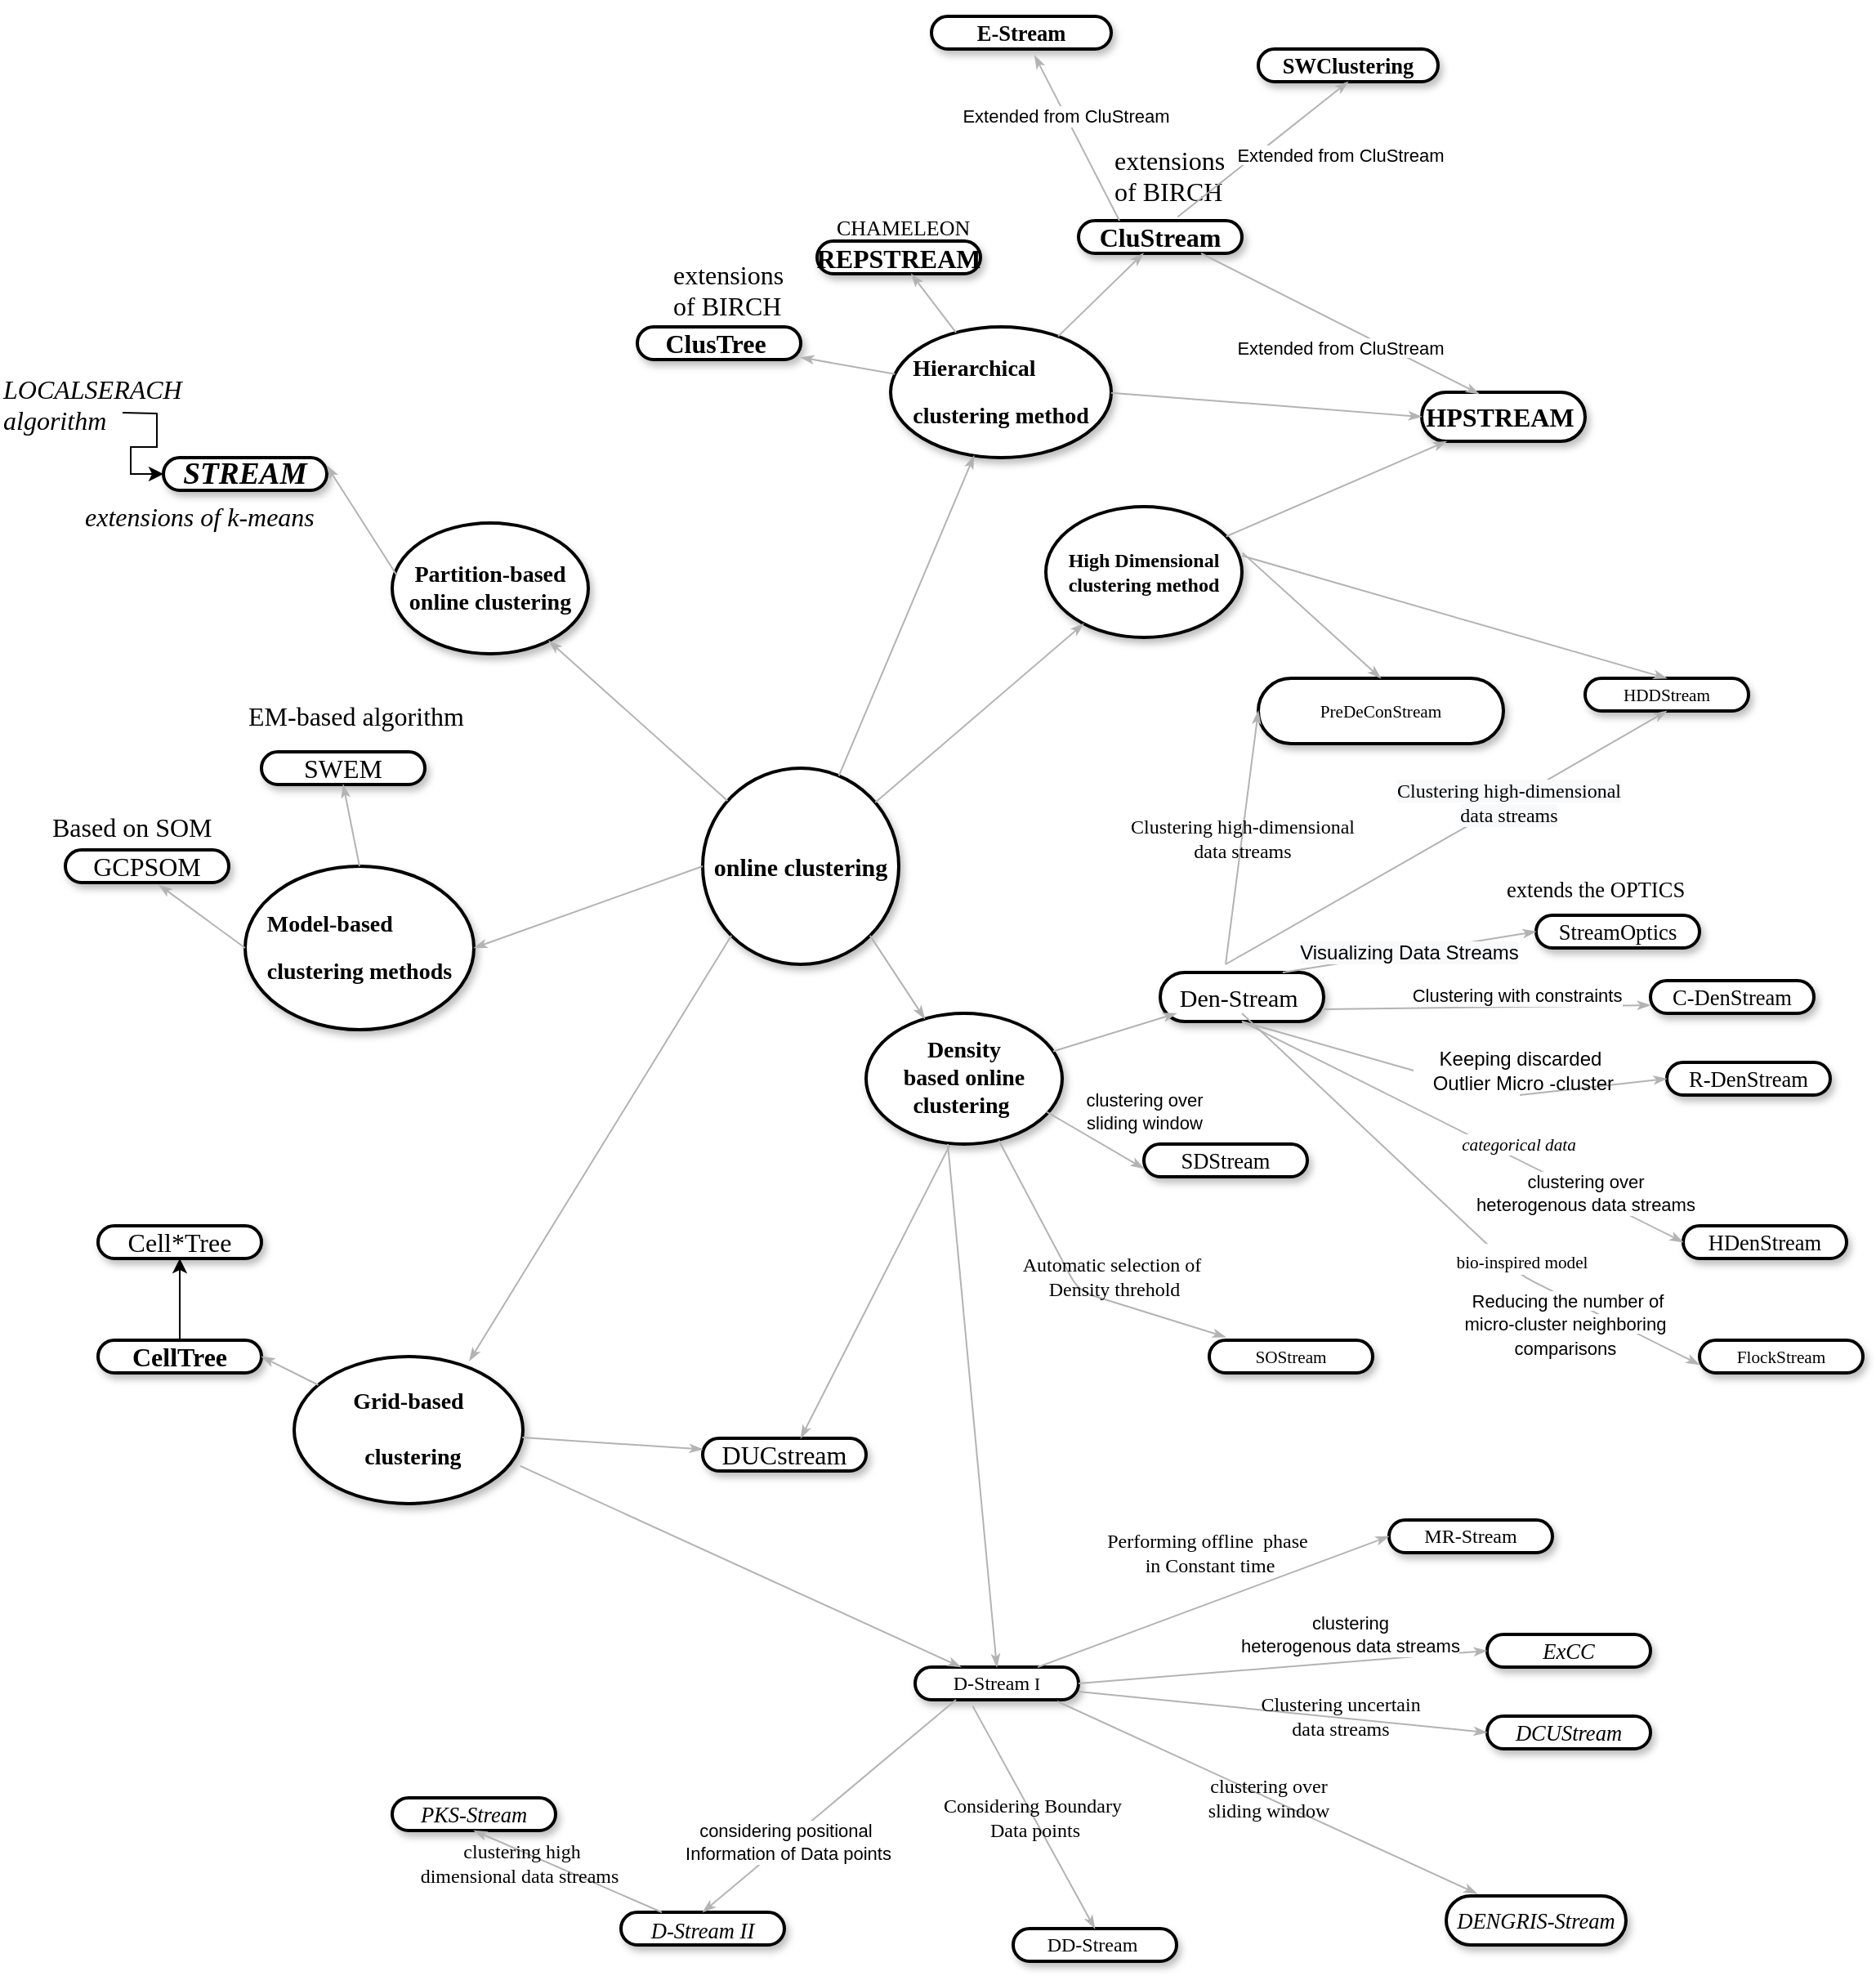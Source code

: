 <mxfile version="14.6.13" type="github">
  <diagram name="Page-1" id="ad52d381-51e7-2e0d-a935-2d0ddd2fd229">
    <mxGraphModel dx="1483" dy="1553" grid="1" gridSize="10" guides="1" tooltips="1" connect="1" arrows="1" fold="1" page="1" pageScale="1" pageWidth="1100" pageHeight="850" background="#ffffff" math="0" shadow="0">
      <root>
        <mxCell id="0" />
        <mxCell id="1" parent="0" />
        <mxCell id="2c924340bb9dbf6c-2" value="&lt;p class=&quot;MsoNormal&quot;&gt;&lt;b&gt;&lt;span&gt;&lt;font face=&quot;Calibri&quot; style=&quot;font-size: 14px&quot;&gt;Partition-based online clustering&lt;/font&gt;&lt;/span&gt;&lt;/b&gt;&lt;/p&gt;" style="ellipse;whiteSpace=wrap;html=1;rounded=1;shadow=1;comic=0;labelBackgroundColor=none;strokeWidth=2;fontFamily=Verdana;fontSize=12;align=center;" parent="1" vertex="1">
          <mxGeometry x="260" y="-490" width="120" height="80" as="geometry" />
        </mxCell>
        <mxCell id="2c924340bb9dbf6c-3" value="&lt;p class=&quot;MsoNormal&quot; align=&quot;justify&quot; style=&quot;text-align: justify&quot;&gt;&lt;b&gt;&lt;font face=&quot;Calibri&quot; style=&quot;font-size: 14px&quot;&gt;Hierarchical&amp;nbsp;&lt;/font&gt;&lt;/b&gt;&lt;/p&gt;&lt;p class=&quot;MsoNormal&quot; align=&quot;justify&quot; style=&quot;text-align: justify&quot;&gt;&lt;b&gt;&lt;font face=&quot;Calibri&quot; style=&quot;font-size: 14px&quot;&gt;clustering method&lt;/font&gt;&lt;/b&gt;&lt;/p&gt;" style="ellipse;whiteSpace=wrap;html=1;rounded=1;shadow=1;comic=0;labelBackgroundColor=none;strokeWidth=2;fontFamily=Verdana;fontSize=12;align=center;" parent="1" vertex="1">
          <mxGeometry x="565" y="-610" width="135" height="80" as="geometry" />
        </mxCell>
        <mxCell id="2c924340bb9dbf6c-4" value="&lt;b&gt;&lt;font style=&quot;font-size: 15px&quot;&gt;online clustering&lt;/font&gt;&lt;/b&gt;" style="ellipse;whiteSpace=wrap;html=1;rounded=1;shadow=1;comic=0;labelBackgroundColor=none;strokeWidth=2;fontFamily=Verdana;fontSize=12;align=center;" parent="1" vertex="1">
          <mxGeometry x="450" y="-340" width="120" height="120" as="geometry" />
        </mxCell>
        <mxCell id="2c924340bb9dbf6c-5" value="&lt;span&gt;&lt;b&gt;&lt;font style=&quot;font-size: 12px&quot;&gt;High Dimensional clustering method&lt;/font&gt;&lt;/b&gt;&lt;/span&gt;" style="ellipse;whiteSpace=wrap;html=1;rounded=1;shadow=1;comic=0;labelBackgroundColor=none;strokeWidth=2;fontFamily=Verdana;fontSize=12;align=center;" parent="1" vertex="1">
          <mxGeometry x="660" y="-500" width="120" height="80" as="geometry" />
        </mxCell>
        <mxCell id="2c924340bb9dbf6c-7" value="&lt;div style=&quot;font-size: 14px&quot;&gt;&lt;span style=&quot;font-family: &amp;#34;calibri&amp;#34;&quot;&gt;&lt;font style=&quot;font-size: 14px&quot;&gt;&lt;b&gt;Density&lt;/b&gt;&lt;/font&gt;&lt;/span&gt;&lt;/div&gt;&lt;div style=&quot;font-size: 14px&quot;&gt;&lt;span style=&quot;font-family: &amp;#34;calibri&amp;#34;&quot;&gt;&lt;font style=&quot;font-size: 14px&quot;&gt;&lt;b&gt;based online clustering&amp;nbsp;&lt;/b&gt;&lt;/font&gt;&lt;/span&gt;&lt;/div&gt;" style="ellipse;whiteSpace=wrap;html=1;rounded=1;shadow=1;comic=0;labelBackgroundColor=none;strokeWidth=2;fontFamily=Verdana;fontSize=12;align=center;" parent="1" vertex="1">
          <mxGeometry x="550" y="-190" width="120" height="80" as="geometry" />
        </mxCell>
        <mxCell id="2c924340bb9dbf6c-10" value="&lt;p class=&quot;MsoNormal&quot;&gt;&lt;b&gt;&lt;i&gt;&lt;span style=&quot;font-size: 14pt&quot;&gt;&lt;font face=&quot;Calibri&quot;&gt;STREAM&lt;/font&gt;&lt;/span&gt;&lt;/i&gt;&lt;/b&gt;&lt;/p&gt;" style="whiteSpace=wrap;html=1;rounded=1;shadow=1;comic=0;labelBackgroundColor=none;strokeWidth=2;fontFamily=Verdana;fontSize=12;align=center;arcSize=50;" parent="1" vertex="1">
          <mxGeometry x="120" y="-530" width="100" height="20" as="geometry" />
        </mxCell>
        <mxCell id="2c924340bb9dbf6c-11" value="&lt;p class=&quot;MsoNormal&quot;&gt;&lt;span style=&quot;font-size: 12.0pt&quot;&gt;&lt;font face=&quot;Calibri&quot;&gt;&lt;b&gt;CluStream&lt;/b&gt;&lt;/font&gt;&lt;/span&gt;&lt;/p&gt;" style="whiteSpace=wrap;html=1;rounded=1;shadow=1;comic=0;labelBackgroundColor=none;strokeWidth=2;fontFamily=Verdana;fontSize=12;align=center;arcSize=50;" parent="1" vertex="1">
          <mxGeometry x="680" y="-675" width="100" height="20" as="geometry" />
        </mxCell>
        <mxCell id="2c924340bb9dbf6c-14" value="&lt;p class=&quot;MsoNormal&quot;&gt;&lt;span style=&quot;font-family: &amp;#34;calibri&amp;#34; ; font-size: 12.0pt&quot;&gt;&lt;b&gt;REPSTREAM&lt;/b&gt;&lt;/span&gt;&lt;/p&gt;" style="whiteSpace=wrap;html=1;rounded=1;shadow=1;comic=0;labelBackgroundColor=none;strokeWidth=2;fontFamily=Verdana;fontSize=12;align=center;arcSize=50;" parent="1" vertex="1">
          <mxGeometry x="520" y="-662.5" width="100" height="20" as="geometry" />
        </mxCell>
        <mxCell id="2c924340bb9dbf6c-15" value="&lt;p class=&quot;MsoNormal&quot;&gt;&lt;b&gt;&lt;span style=&quot;font-family: &amp;#34;calibri&amp;#34; ; font-size: 12.0pt&quot;&gt;ClusTree&lt;/span&gt;&lt;span style=&quot;font-size: 12.0pt&quot;&gt;&amp;nbsp;&lt;/span&gt;&lt;/b&gt;&lt;/p&gt;" style="whiteSpace=wrap;html=1;rounded=1;shadow=1;comic=0;labelBackgroundColor=none;strokeWidth=2;fontFamily=Verdana;fontSize=12;align=center;arcSize=50;" parent="1" vertex="1">
          <mxGeometry x="410" y="-610" width="100" height="20" as="geometry" />
        </mxCell>
        <mxCell id="2c924340bb9dbf6c-31" value="" style="edgeStyle=none;rounded=1;html=1;labelBackgroundColor=none;startArrow=none;startFill=0;startSize=5;endArrow=classicThin;endFill=1;endSize=5;jettySize=auto;orthogonalLoop=1;strokeColor=#B3B3B3;strokeWidth=1;fontFamily=Verdana;fontSize=12" parent="1" source="2c924340bb9dbf6c-4" target="2c924340bb9dbf6c-2" edge="1">
          <mxGeometry relative="1" as="geometry" />
        </mxCell>
        <mxCell id="2c924340bb9dbf6c-32" value="" style="edgeStyle=none;rounded=1;html=1;labelBackgroundColor=none;startArrow=none;startFill=0;startSize=5;endArrow=classicThin;endFill=1;endSize=5;jettySize=auto;orthogonalLoop=1;strokeColor=#B3B3B3;strokeWidth=1;fontFamily=Verdana;fontSize=12" parent="1" source="2c924340bb9dbf6c-4" target="2c924340bb9dbf6c-3" edge="1">
          <mxGeometry relative="1" as="geometry">
            <Array as="points" />
          </mxGeometry>
        </mxCell>
        <mxCell id="2c924340bb9dbf6c-33" value="" style="edgeStyle=none;rounded=1;html=1;labelBackgroundColor=none;startArrow=none;startFill=0;startSize=5;endArrow=classicThin;endFill=1;endSize=5;jettySize=auto;orthogonalLoop=1;strokeColor=#B3B3B3;strokeWidth=1;fontFamily=Verdana;fontSize=12" parent="1" source="2c924340bb9dbf6c-4" target="2c924340bb9dbf6c-5" edge="1">
          <mxGeometry relative="1" as="geometry" />
        </mxCell>
        <mxCell id="2c924340bb9dbf6c-35" value="" style="edgeStyle=none;rounded=1;html=1;labelBackgroundColor=none;startArrow=none;startFill=0;startSize=5;endArrow=classicThin;endFill=1;endSize=5;jettySize=auto;orthogonalLoop=1;strokeColor=#B3B3B3;strokeWidth=1;fontFamily=Verdana;fontSize=12;exitX=1;exitY=1;exitDx=0;exitDy=0;" parent="1" source="2c924340bb9dbf6c-4" target="2c924340bb9dbf6c-7" edge="1">
          <mxGeometry x="-0.102" y="-13" relative="1" as="geometry">
            <mxPoint as="offset" />
          </mxGeometry>
        </mxCell>
        <mxCell id="2c924340bb9dbf6c-44" value="" style="edgeStyle=none;rounded=1;html=1;labelBackgroundColor=none;startArrow=none;startFill=0;startSize=5;endArrow=classicThin;endFill=1;endSize=5;jettySize=auto;orthogonalLoop=1;strokeColor=#B3B3B3;strokeWidth=1;fontFamily=Verdana;fontSize=12" parent="1" source="2c924340bb9dbf6c-3" target="2c924340bb9dbf6c-15" edge="1">
          <mxGeometry relative="1" as="geometry" />
        </mxCell>
        <mxCell id="2c924340bb9dbf6c-45" value="" style="edgeStyle=none;rounded=1;html=1;labelBackgroundColor=none;startArrow=none;startFill=0;startSize=5;endArrow=classicThin;endFill=1;endSize=5;jettySize=auto;orthogonalLoop=1;strokeColor=#B3B3B3;strokeWidth=1;fontFamily=Verdana;fontSize=12" parent="1" source="2c924340bb9dbf6c-3" target="2c924340bb9dbf6c-14" edge="1">
          <mxGeometry relative="1" as="geometry" />
        </mxCell>
        <mxCell id="2c924340bb9dbf6c-46" value="" style="edgeStyle=none;rounded=1;html=1;labelBackgroundColor=none;startArrow=none;startFill=0;startSize=5;endArrow=classicThin;endFill=1;endSize=5;jettySize=auto;orthogonalLoop=1;strokeColor=#B3B3B3;strokeWidth=1;fontFamily=Verdana;fontSize=12" parent="1" source="2c924340bb9dbf6c-3" target="2c924340bb9dbf6c-11" edge="1">
          <mxGeometry relative="1" as="geometry" />
        </mxCell>
        <mxCell id="2c924340bb9dbf6c-58" value="&lt;p class=&quot;MsoNormal&quot;&gt;&lt;span style=&quot;font-family: &amp;#34;calibri&amp;#34; ; font-size: 12.0pt&quot;&gt;&lt;b&gt;HPSTREAM&amp;nbsp;&lt;/b&gt;&lt;/span&gt;&lt;/p&gt;" style="whiteSpace=wrap;html=1;rounded=1;shadow=1;comic=0;labelBackgroundColor=none;strokeWidth=2;fontFamily=Verdana;fontSize=12;align=center;arcSize=50;" parent="1" vertex="1">
          <mxGeometry x="890" y="-570" width="100" height="30" as="geometry" />
        </mxCell>
        <mxCell id="2c924340bb9dbf6c-59" value="&lt;div&gt;&lt;span style=&quot;font-family: &amp;#34;calibri&amp;#34;&quot;&gt;&lt;font style=&quot;font-size: 15px&quot;&gt;Den-Stream&amp;nbsp;&lt;/font&gt;&lt;/span&gt;&lt;/div&gt;" style="whiteSpace=wrap;html=1;rounded=1;shadow=1;comic=0;labelBackgroundColor=none;strokeWidth=2;fontFamily=Verdana;fontSize=12;align=center;arcSize=50;" parent="1" vertex="1">
          <mxGeometry x="730" y="-215" width="100" height="30" as="geometry" />
        </mxCell>
        <mxCell id="2c924340bb9dbf6c-67" value="&lt;p class=&quot;MsoNormal&quot; align=&quot;justify&quot; style=&quot;text-align: justify&quot;&gt;&lt;b&gt;&lt;span style=&quot;font-family: &amp;#34;calibri&amp;#34; ; font-weight: bold&quot;&gt;&lt;font style=&quot;font-size: 14px&quot;&gt;Grid-based&lt;/font&gt;&lt;/span&gt;&lt;/b&gt;&lt;/p&gt;&lt;p class=&quot;MsoNormal&quot; align=&quot;justify&quot; style=&quot;text-align: justify&quot;&gt;&lt;b&gt;&lt;span style=&quot;font-family: &amp;#34;calibri&amp;#34; ; font-weight: bold&quot;&gt;&lt;font style=&quot;font-size: 14px&quot;&gt;&amp;nbsp; clustering&lt;/font&gt;&lt;/span&gt;&lt;/b&gt;&lt;b&gt;&lt;span style=&quot;font-family: &amp;#34;calibri&amp;#34; ; font-weight: bold ; font-size: 14.0pt&quot;&gt;&lt;/span&gt;&lt;/b&gt;&lt;/p&gt;" style="ellipse;whiteSpace=wrap;html=1;rounded=1;shadow=1;comic=0;labelBackgroundColor=none;strokeWidth=2;fontFamily=Verdana;fontSize=12;align=center;" parent="1" vertex="1">
          <mxGeometry x="200" y="20" width="140" height="90" as="geometry" />
        </mxCell>
        <mxCell id="2c924340bb9dbf6c-68" value="&lt;span&gt;MR-Stream&lt;/span&gt;" style="whiteSpace=wrap;html=1;rounded=1;shadow=1;comic=0;labelBackgroundColor=none;strokeWidth=2;fontFamily=Verdana;fontSize=12;align=center;arcSize=50;" parent="1" vertex="1">
          <mxGeometry x="870" y="120" width="100" height="20" as="geometry" />
        </mxCell>
        <mxCell id="2c924340bb9dbf6c-69" value="&lt;span&gt;D-Stream&amp;nbsp;&lt;/span&gt;&lt;span style=&quot;font-family: &amp;#34;cmr8&amp;#34; ; font-size: 10.627px&quot;&gt;I&lt;/span&gt;" style="whiteSpace=wrap;html=1;rounded=1;shadow=1;comic=0;labelBackgroundColor=none;strokeWidth=2;fontFamily=Verdana;fontSize=12;align=center;arcSize=50;" parent="1" vertex="1">
          <mxGeometry x="580" y="210" width="100" height="20" as="geometry" />
        </mxCell>
        <mxCell id="2c924340bb9dbf6c-70" value="&lt;p class=&quot;MsoNormal&quot;&gt;&lt;span style=&quot;font-size: 12.0pt&quot;&gt;&lt;font face=&quot;Calibri&quot;&gt;DUCstream&lt;/font&gt;&lt;/span&gt;&lt;/p&gt;" style="whiteSpace=wrap;html=1;rounded=1;shadow=1;comic=0;labelBackgroundColor=none;strokeWidth=2;fontFamily=Verdana;fontSize=12;align=center;arcSize=50;" parent="1" vertex="1">
          <mxGeometry x="450" y="70" width="100" height="20" as="geometry" />
        </mxCell>
        <mxCell id="2c924340bb9dbf6c-72" value="" style="edgeStyle=none;rounded=1;html=1;labelBackgroundColor=none;startArrow=none;startFill=0;startSize=5;endArrow=classicThin;endFill=1;endSize=5;jettySize=auto;orthogonalLoop=1;strokeColor=#B3B3B3;strokeWidth=1;fontFamily=Verdana;fontSize=12" parent="1" source="2c924340bb9dbf6c-67" target="2c924340bb9dbf6c-70" edge="1">
          <mxGeometry relative="1" as="geometry" />
        </mxCell>
        <mxCell id="2c924340bb9dbf6c-73" value="" style="edgeStyle=none;rounded=1;html=1;labelBackgroundColor=none;startArrow=none;startFill=0;startSize=5;endArrow=classicThin;endFill=1;endSize=5;jettySize=auto;orthogonalLoop=1;strokeColor=#B3B3B3;strokeWidth=1;fontFamily=Verdana;fontSize=12;exitX=0.988;exitY=0.744;exitDx=0;exitDy=0;exitPerimeter=0;" parent="1" source="2c924340bb9dbf6c-67" target="2c924340bb9dbf6c-69" edge="1">
          <mxGeometry relative="1" as="geometry" />
        </mxCell>
        <mxCell id="2c924340bb9dbf6c-74" value="Performing offline&amp;nbsp; phase&amp;nbsp;&lt;br&gt;in Constant time" style="edgeStyle=none;rounded=1;html=1;labelBackgroundColor=none;startArrow=none;startFill=0;startSize=5;endArrow=classicThin;endFill=1;endSize=5;jettySize=auto;orthogonalLoop=1;strokeColor=#B3B3B3;strokeWidth=1;fontFamily=Verdana;fontSize=12;exitX=0.75;exitY=0;exitDx=0;exitDy=0;" parent="1" source="2c924340bb9dbf6c-69" edge="1">
          <mxGeometry x="0.071" y="29" relative="1" as="geometry">
            <mxPoint x="870" y="130" as="targetPoint" />
            <mxPoint as="offset" />
          </mxGeometry>
        </mxCell>
        <mxCell id="2c924340bb9dbf6c-77" value="" style="edgeStyle=none;rounded=1;html=1;labelBackgroundColor=none;startArrow=none;startFill=0;startSize=5;endArrow=classicThin;endFill=1;endSize=5;jettySize=auto;orthogonalLoop=1;strokeColor=#B3B3B3;strokeWidth=1;fontFamily=Verdana;fontSize=12" parent="1" source="2c924340bb9dbf6c-5" target="2c924340bb9dbf6c-58" edge="1">
          <mxGeometry relative="1" as="geometry" />
        </mxCell>
        <mxCell id="2c924340bb9dbf6c-78" value="" style="edgeStyle=none;rounded=1;html=1;labelBackgroundColor=none;startArrow=none;startFill=0;startSize=5;endArrow=classicThin;endFill=1;endSize=5;jettySize=auto;orthogonalLoop=1;strokeColor=#B3B3B3;strokeWidth=1;fontFamily=Verdana;fontSize=12" parent="1" source="2c924340bb9dbf6c-7" edge="1">
          <mxGeometry x="-0.269" y="15" relative="1" as="geometry">
            <mxPoint x="740" y="-190" as="targetPoint" />
            <mxPoint as="offset" />
          </mxGeometry>
        </mxCell>
        <mxCell id="1oA8xBJ8QGd1Spcs3NDZ-4" style="edgeStyle=orthogonalEdgeStyle;rounded=0;orthogonalLoop=1;jettySize=auto;html=1;entryX=0;entryY=0.5;entryDx=0;entryDy=0;" edge="1" parent="1" target="2c924340bb9dbf6c-10">
          <mxGeometry relative="1" as="geometry">
            <mxPoint x="95" y="-557.5" as="sourcePoint" />
          </mxGeometry>
        </mxCell>
        <mxCell id="1oA8xBJ8QGd1Spcs3NDZ-8" value="&lt;p class=&quot;MsoNormal&quot;&gt;&lt;i&gt;&lt;span style=&quot;font-style: italic ; font-size: 12.0pt&quot;&gt;&lt;font face=&quot;Calibri&quot;&gt;extensions of k-means&lt;/font&gt;&lt;/span&gt;&lt;/i&gt;&lt;/p&gt;" style="text;whiteSpace=wrap;html=1;" vertex="1" parent="1">
          <mxGeometry x="70" y="-522.5" width="170" height="40" as="geometry" />
        </mxCell>
        <mxCell id="1oA8xBJ8QGd1Spcs3NDZ-10" value="&lt;p class=&quot;MsoNormal&quot;&gt;&lt;font face=&quot;Calibri&quot;&gt;&lt;span style=&quot;font-size: 16px&quot;&gt;extensions of BIRCH&lt;/span&gt;&lt;/font&gt;&lt;/p&gt;" style="text;whiteSpace=wrap;html=1;" vertex="1" parent="1">
          <mxGeometry x="700" y="-740" width="70" height="10" as="geometry" />
        </mxCell>
        <mxCell id="1oA8xBJ8QGd1Spcs3NDZ-11" value="&lt;p class=&quot;MsoNormal&quot;&gt;&lt;font face=&quot;Calibri&quot; style=&quot;font-size: 13px&quot;&gt;CHAMELEON&lt;/font&gt;&lt;/p&gt;" style="text;whiteSpace=wrap;html=1;" vertex="1" parent="1">
          <mxGeometry x="530" y="-697.5" width="120" height="35" as="geometry" />
        </mxCell>
        <mxCell id="1oA8xBJ8QGd1Spcs3NDZ-15" value="" style="edgeStyle=none;rounded=1;html=1;labelBackgroundColor=none;startArrow=none;startFill=0;startSize=5;endArrow=classicThin;endFill=1;endSize=5;jettySize=auto;orthogonalLoop=1;strokeColor=#B3B3B3;strokeWidth=1;fontFamily=Verdana;fontSize=12;entryX=0;entryY=0.5;entryDx=0;entryDy=0;" edge="1" parent="1" target="2c924340bb9dbf6c-58">
          <mxGeometry relative="1" as="geometry">
            <mxPoint x="700.005" y="-569.634" as="sourcePoint" />
            <mxPoint x="861.063" y="-630" as="targetPoint" />
          </mxGeometry>
        </mxCell>
        <mxCell id="1oA8xBJ8QGd1Spcs3NDZ-20" value="&lt;p class=&quot;MsoNormal&quot;&gt;&lt;span style=&quot;font-family: &amp;#34;cmr10&amp;#34; ; font-size: 13.284px ; text-align: left&quot;&gt;&lt;b&gt;SWClustering&lt;/b&gt;&lt;/span&gt;&lt;br&gt;&lt;/p&gt;" style="whiteSpace=wrap;html=1;rounded=1;shadow=1;comic=0;labelBackgroundColor=none;strokeWidth=2;fontFamily=Verdana;fontSize=12;align=center;arcSize=50;" vertex="1" parent="1">
          <mxGeometry x="790" y="-780" width="110" height="20" as="geometry" />
        </mxCell>
        <mxCell id="1oA8xBJ8QGd1Spcs3NDZ-23" value="&lt;p class=&quot;MsoNormal&quot;&gt;&lt;font face=&quot;Calibri&quot;&gt;&lt;span style=&quot;font-size: 16px&quot;&gt;extensions of BIRCH&lt;/span&gt;&lt;/font&gt;&lt;/p&gt;" style="text;whiteSpace=wrap;html=1;" vertex="1" parent="1">
          <mxGeometry x="430" y="-670" width="70" height="10" as="geometry" />
        </mxCell>
        <mxCell id="1oA8xBJ8QGd1Spcs3NDZ-30" value="&lt;p class=&quot;MsoNormal&quot;&gt;&lt;span style=&quot;font-family: &amp;#34;cmr10&amp;#34; ; font-size: 13.284px ; text-align: left&quot;&gt;&lt;b&gt;E-Stream&lt;/b&gt;&lt;/span&gt;&lt;br&gt;&lt;/p&gt;" style="whiteSpace=wrap;html=1;rounded=1;shadow=1;comic=0;labelBackgroundColor=none;strokeWidth=2;fontFamily=Verdana;fontSize=12;align=center;arcSize=50;" vertex="1" parent="1">
          <mxGeometry x="590" y="-800" width="110" height="20" as="geometry" />
        </mxCell>
        <mxCell id="1oA8xBJ8QGd1Spcs3NDZ-35" value="" style="edgeStyle=none;rounded=1;html=1;labelBackgroundColor=none;startArrow=none;startFill=0;startSize=5;endArrow=classicThin;endFill=1;endSize=5;jettySize=auto;orthogonalLoop=1;strokeColor=#B3B3B3;strokeWidth=1;fontFamily=Verdana;fontSize=12;entryX=0.766;entryY=0.029;entryDx=0;entryDy=0;entryPerimeter=0;exitX=0;exitY=1;exitDx=0;exitDy=0;" edge="1" parent="1" source="2c924340bb9dbf6c-4" target="2c924340bb9dbf6c-67">
          <mxGeometry relative="1" as="geometry">
            <mxPoint x="549.196" y="-301.921" as="sourcePoint" />
            <mxPoint x="373.621" y="-412.535" as="targetPoint" />
          </mxGeometry>
        </mxCell>
        <mxCell id="1oA8xBJ8QGd1Spcs3NDZ-36" value="" style="edgeStyle=none;rounded=1;html=1;labelBackgroundColor=none;startArrow=none;startFill=0;startSize=5;endArrow=classicThin;endFill=1;endSize=5;jettySize=auto;orthogonalLoop=1;strokeColor=#B3B3B3;strokeWidth=1;fontFamily=Verdana;fontSize=12;exitX=0.023;exitY=0.398;exitDx=0;exitDy=0;exitPerimeter=0;entryX=1;entryY=0.25;entryDx=0;entryDy=0;" edge="1" parent="1" source="2c924340bb9dbf6c-2" target="2c924340bb9dbf6c-10">
          <mxGeometry relative="1" as="geometry">
            <mxPoint x="637.679" y="-451.158" as="sourcePoint" />
            <mxPoint x="580" y="-461.304" as="targetPoint" />
          </mxGeometry>
        </mxCell>
        <mxCell id="1oA8xBJ8QGd1Spcs3NDZ-53" value="" style="edgeStyle=orthogonalEdgeStyle;rounded=0;orthogonalLoop=1;jettySize=auto;html=1;" edge="1" parent="1" source="1oA8xBJ8QGd1Spcs3NDZ-38" target="1oA8xBJ8QGd1Spcs3NDZ-49">
          <mxGeometry relative="1" as="geometry" />
        </mxCell>
        <mxCell id="1oA8xBJ8QGd1Spcs3NDZ-38" value="&lt;p class=&quot;MsoNormal&quot;&gt;&lt;b style=&quot;font-family: &amp;#34;helvetica&amp;#34; ; text-align: left&quot;&gt;&lt;span style=&quot;font-size: 12pt&quot;&gt;&lt;font face=&quot;Calibri&quot;&gt;CellTree&lt;/font&gt;&lt;/span&gt;&lt;/b&gt;&lt;br&gt;&lt;/p&gt;" style="whiteSpace=wrap;html=1;rounded=1;shadow=1;comic=0;labelBackgroundColor=none;strokeWidth=2;fontFamily=Verdana;fontSize=12;align=center;arcSize=50;" vertex="1" parent="1">
          <mxGeometry x="80" y="10" width="100" height="20" as="geometry" />
        </mxCell>
        <mxCell id="1oA8xBJ8QGd1Spcs3NDZ-39" value="" style="edgeStyle=none;rounded=1;html=1;labelBackgroundColor=none;startArrow=none;startFill=0;startSize=5;endArrow=classicThin;endFill=1;endSize=5;jettySize=auto;orthogonalLoop=1;strokeColor=#B3B3B3;strokeWidth=1;fontFamily=Verdana;fontSize=12;entryX=1;entryY=0.5;entryDx=0;entryDy=0;" edge="1" parent="1" source="2c924340bb9dbf6c-67" target="1oA8xBJ8QGd1Spcs3NDZ-38">
          <mxGeometry relative="1" as="geometry">
            <mxPoint x="291.407" y="11.616" as="sourcePoint" />
            <mxPoint x="264.348" y="-50" as="targetPoint" />
          </mxGeometry>
        </mxCell>
        <mxCell id="1oA8xBJ8QGd1Spcs3NDZ-49" value="&lt;p class=&quot;MsoNormal&quot;&gt;&lt;span style=&quot;font-family: &amp;#34;calibri&amp;#34; ; font-size: 16px ; text-align: left&quot;&gt;Cell*Tree&lt;/span&gt;&lt;br&gt;&lt;/p&gt;" style="whiteSpace=wrap;html=1;rounded=1;shadow=1;comic=0;labelBackgroundColor=none;strokeWidth=2;fontFamily=Verdana;fontSize=12;align=center;arcSize=50;" vertex="1" parent="1">
          <mxGeometry x="80" y="-60" width="100" height="20" as="geometry" />
        </mxCell>
        <mxCell id="1oA8xBJ8QGd1Spcs3NDZ-58" value="&lt;p class=&quot;MsoNormal&quot; align=&quot;justify&quot; style=&quot;text-align: justify&quot;&gt;&lt;b style=&quot;font-family: &amp;#34;helvetica&amp;#34; ; text-align: left&quot;&gt;&lt;font face=&quot;Calibri&quot; style=&quot;font-size: 14px&quot;&gt;Model-based&amp;nbsp;&lt;/font&gt;&lt;/b&gt;&lt;/p&gt;&lt;p class=&quot;MsoNormal&quot; align=&quot;justify&quot; style=&quot;text-align: justify&quot;&gt;&lt;b style=&quot;font-family: &amp;#34;helvetica&amp;#34; ; text-align: left&quot;&gt;&lt;font face=&quot;Calibri&quot; style=&quot;font-size: 14px&quot;&gt;clustering methods&lt;/font&gt;&lt;/b&gt;&lt;br&gt;&lt;/p&gt;" style="ellipse;whiteSpace=wrap;html=1;rounded=1;shadow=1;comic=0;labelBackgroundColor=none;strokeWidth=2;fontFamily=Verdana;fontSize=12;align=center;" vertex="1" parent="1">
          <mxGeometry x="170" y="-280" width="140" height="100" as="geometry" />
        </mxCell>
        <mxCell id="1oA8xBJ8QGd1Spcs3NDZ-59" value="" style="edgeStyle=none;rounded=1;html=1;labelBackgroundColor=none;startArrow=none;startFill=0;startSize=5;endArrow=classicThin;endFill=1;endSize=5;jettySize=auto;orthogonalLoop=1;strokeColor=#B3B3B3;strokeWidth=1;fontFamily=Verdana;fontSize=12;exitX=0;exitY=0.5;exitDx=0;exitDy=0;entryX=1;entryY=0.5;entryDx=0;entryDy=0;" edge="1" parent="1" source="2c924340bb9dbf6c-4" target="1oA8xBJ8QGd1Spcs3NDZ-58">
          <mxGeometry relative="1" as="geometry">
            <mxPoint x="466.388" y="-311.206" as="sourcePoint" />
            <mxPoint x="364.601" y="-407.321" as="targetPoint" />
          </mxGeometry>
        </mxCell>
        <mxCell id="1oA8xBJ8QGd1Spcs3NDZ-61" value="&lt;p class=&quot;MsoNormal&quot;&gt;&lt;span style=&quot;font-size: 12pt&quot;&gt;&lt;font face=&quot;Calibri&quot;&gt;SWEM&lt;/font&gt;&lt;/span&gt;&lt;/p&gt;" style="whiteSpace=wrap;html=1;rounded=1;shadow=1;comic=0;labelBackgroundColor=none;strokeWidth=2;fontFamily=Verdana;fontSize=12;align=center;arcSize=50;" vertex="1" parent="1">
          <mxGeometry x="180" y="-350" width="100" height="20" as="geometry" />
        </mxCell>
        <mxCell id="1oA8xBJ8QGd1Spcs3NDZ-62" value="&lt;p class=&quot;MsoNormal&quot;&gt;&lt;span style=&quot;font-size: 12.0pt&quot;&gt;&lt;font face=&quot;Calibri&quot;&gt;GCPSOM&lt;/font&gt;&lt;/span&gt;&lt;/p&gt;" style="whiteSpace=wrap;html=1;rounded=1;shadow=1;comic=0;labelBackgroundColor=none;strokeWidth=2;fontFamily=Verdana;fontSize=12;align=center;arcSize=50;" vertex="1" parent="1">
          <mxGeometry x="60" y="-290" width="100" height="20" as="geometry" />
        </mxCell>
        <mxCell id="1oA8xBJ8QGd1Spcs3NDZ-63" value="" style="edgeStyle=none;rounded=1;html=1;labelBackgroundColor=none;startArrow=none;startFill=0;startSize=5;endArrow=classicThin;endFill=1;endSize=5;jettySize=auto;orthogonalLoop=1;strokeColor=#B3B3B3;strokeWidth=1;fontFamily=Verdana;fontSize=12;exitX=0.5;exitY=0;exitDx=0;exitDy=0;entryX=0.5;entryY=1;entryDx=0;entryDy=0;" edge="1" parent="1" source="1oA8xBJ8QGd1Spcs3NDZ-58" target="1oA8xBJ8QGd1Spcs3NDZ-61">
          <mxGeometry relative="1" as="geometry">
            <mxPoint x="466.388" y="-311.206" as="sourcePoint" />
            <mxPoint x="364.601" y="-407.321" as="targetPoint" />
          </mxGeometry>
        </mxCell>
        <mxCell id="1oA8xBJ8QGd1Spcs3NDZ-64" value="" style="edgeStyle=none;rounded=1;html=1;labelBackgroundColor=none;startArrow=none;startFill=0;startSize=5;endArrow=classicThin;endFill=1;endSize=5;jettySize=auto;orthogonalLoop=1;strokeColor=#B3B3B3;strokeWidth=1;fontFamily=Verdana;fontSize=12;exitX=0;exitY=0.5;exitDx=0;exitDy=0;entryX=0.572;entryY=1.07;entryDx=0;entryDy=0;entryPerimeter=0;" edge="1" parent="1" source="1oA8xBJ8QGd1Spcs3NDZ-58" target="1oA8xBJ8QGd1Spcs3NDZ-62">
          <mxGeometry relative="1" as="geometry">
            <mxPoint x="230" y="-280" as="sourcePoint" />
            <mxPoint x="180" y="-320" as="targetPoint" />
          </mxGeometry>
        </mxCell>
        <mxCell id="1oA8xBJ8QGd1Spcs3NDZ-66" value="&lt;div&gt;&lt;span style=&quot;font-family: &amp;#34;calibri&amp;#34; ; color: rgb(0 , 0 , 0)&quot;&gt;&lt;font style=&quot;font-size: 16px&quot;&gt;Based on SOM&lt;/font&gt;&lt;br&gt;&lt;/span&gt;&lt;/div&gt;" style="text;whiteSpace=wrap;html=1;" vertex="1" parent="1">
          <mxGeometry x="50" y="-320" width="100" height="40" as="geometry" />
        </mxCell>
        <mxCell id="1oA8xBJ8QGd1Spcs3NDZ-67" value="&lt;p class=&quot;MsoNormal&quot;&gt;&lt;span style=&quot;font-weight: normal ; font-size: 12.0pt&quot;&gt;&lt;font face=&quot;Calibri&quot;&gt;EM-based algorithm&lt;/font&gt;&lt;/span&gt;&lt;/p&gt;" style="text;whiteSpace=wrap;html=1;" vertex="1" parent="1">
          <mxGeometry x="170" y="-400" width="160" height="50" as="geometry" />
        </mxCell>
        <mxCell id="1oA8xBJ8QGd1Spcs3NDZ-73" value="&lt;span style=&quot;font-family: &amp;#34;cmr10&amp;#34; ; font-size: 13.28px ; text-align: left&quot;&gt;StreamOptics&lt;/span&gt;" style="whiteSpace=wrap;html=1;rounded=1;shadow=1;comic=0;labelBackgroundColor=none;strokeWidth=2;fontFamily=Verdana;fontSize=12;align=center;arcSize=50;" vertex="1" parent="1">
          <mxGeometry x="960" y="-250" width="100" height="20" as="geometry" />
        </mxCell>
        <mxCell id="1oA8xBJ8QGd1Spcs3NDZ-75" value="&#xa;&#xa;&lt;span style=&quot;color: rgb(0, 0, 0); font-family: helvetica; font-size: 12px; font-style: normal; font-weight: 400; letter-spacing: normal; text-align: center; text-indent: 0px; text-transform: none; word-spacing: 0px; background-color: rgb(248, 249, 250); display: inline; float: none;&quot;&gt;Visualizing Data Streams&lt;/span&gt;&#xa;&#xa;" style="edgeStyle=none;rounded=1;html=1;labelBackgroundColor=none;startArrow=none;startFill=0;startSize=5;endArrow=classicThin;endFill=1;endSize=5;jettySize=auto;orthogonalLoop=1;strokeColor=#B3B3B3;strokeWidth=1;fontFamily=Verdana;fontSize=12;entryX=0;entryY=0.5;entryDx=0;entryDy=0;exitX=0.75;exitY=0;exitDx=0;exitDy=0;" edge="1" parent="1" source="2c924340bb9dbf6c-59" target="1oA8xBJ8QGd1Spcs3NDZ-73">
          <mxGeometry relative="1" as="geometry">
            <mxPoint x="780" y="-180" as="sourcePoint" />
            <mxPoint x="972.105" y="-410.0" as="targetPoint" />
          </mxGeometry>
        </mxCell>
        <mxCell id="1oA8xBJ8QGd1Spcs3NDZ-79" value="&lt;span style=&quot;font-family: &amp;#34;cmr10&amp;#34; ; font-size: 13.28px ; text-align: left&quot;&gt;C-DenStream&lt;/span&gt;" style="whiteSpace=wrap;html=1;rounded=1;shadow=1;comic=0;labelBackgroundColor=none;strokeWidth=2;fontFamily=Verdana;fontSize=12;align=center;arcSize=50;" vertex="1" parent="1">
          <mxGeometry x="1030" y="-210" width="100" height="20" as="geometry" />
        </mxCell>
        <mxCell id="1oA8xBJ8QGd1Spcs3NDZ-80" value="&lt;div style=&quot;text-align: left&quot;&gt;&lt;span style=&quot;font-size: 13.28px&quot;&gt;&lt;font face=&quot;cmr10&quot;&gt;R-DenStream&lt;/font&gt;&lt;/span&gt;&lt;/div&gt;" style="whiteSpace=wrap;html=1;rounded=1;shadow=1;comic=0;labelBackgroundColor=none;strokeWidth=2;fontFamily=Verdana;fontSize=12;align=center;arcSize=50;" vertex="1" parent="1">
          <mxGeometry x="1040" y="-160" width="100" height="20" as="geometry" />
        </mxCell>
        <mxCell id="1oA8xBJ8QGd1Spcs3NDZ-81" value="&lt;span style=&quot;font-family: &amp;#34;cmr10&amp;#34; ; font-size: 13.28px ; text-align: left&quot;&gt;SDStream&lt;/span&gt;" style="whiteSpace=wrap;html=1;rounded=1;shadow=1;comic=0;labelBackgroundColor=none;strokeWidth=2;fontFamily=Verdana;fontSize=12;align=center;arcSize=50;" vertex="1" parent="1">
          <mxGeometry x="720" y="-110" width="100" height="20" as="geometry" />
        </mxCell>
        <mxCell id="1oA8xBJ8QGd1Spcs3NDZ-82" value="&lt;span style=&quot;font-family: &amp;#34;cmr10&amp;#34; ; font-size: 13.28px ; text-align: left&quot;&gt;HDenStream&lt;/span&gt;" style="whiteSpace=wrap;html=1;rounded=1;shadow=1;comic=0;labelBackgroundColor=none;strokeWidth=2;fontFamily=Verdana;fontSize=12;align=center;arcSize=50;" vertex="1" parent="1">
          <mxGeometry x="1050" y="-60" width="100" height="20" as="geometry" />
        </mxCell>
        <mxCell id="1oA8xBJ8QGd1Spcs3NDZ-83" value="" style="edgeStyle=none;rounded=1;html=1;labelBackgroundColor=none;startArrow=none;startFill=0;startSize=5;endArrow=classicThin;endFill=1;endSize=5;jettySize=auto;orthogonalLoop=1;strokeColor=#B3B3B3;strokeWidth=1;fontFamily=Verdana;fontSize=12;exitX=1;exitY=0.75;exitDx=0;exitDy=0;entryX=0;entryY=0.75;entryDx=0;entryDy=0;" edge="1" parent="1" source="2c924340bb9dbf6c-59" target="1oA8xBJ8QGd1Spcs3NDZ-79">
          <mxGeometry relative="1" as="geometry">
            <mxPoint x="800" y="-225" as="sourcePoint" />
            <mxPoint x="980" y="-230.0" as="targetPoint" />
          </mxGeometry>
        </mxCell>
        <mxCell id="1oA8xBJ8QGd1Spcs3NDZ-101" value="Clustering with constraints" style="edgeLabel;html=1;align=center;verticalAlign=middle;resizable=0;points=[];" vertex="1" connectable="0" parent="1oA8xBJ8QGd1Spcs3NDZ-83">
          <mxGeometry x="0.28" relative="1" as="geometry">
            <mxPoint x="-10" y="-7" as="offset" />
          </mxGeometry>
        </mxCell>
        <mxCell id="1oA8xBJ8QGd1Spcs3NDZ-84" value="" style="edgeStyle=none;rounded=1;html=1;labelBackgroundColor=none;startArrow=none;startFill=0;startSize=5;endArrow=classicThin;endFill=1;endSize=5;jettySize=auto;orthogonalLoop=1;strokeColor=#B3B3B3;strokeWidth=1;fontFamily=Verdana;fontSize=12;exitX=0.5;exitY=1;exitDx=0;exitDy=0;entryX=0;entryY=0.5;entryDx=0;entryDy=0;" edge="1" parent="1" source="1oA8xBJ8QGd1Spcs3NDZ-105" target="1oA8xBJ8QGd1Spcs3NDZ-80">
          <mxGeometry relative="1" as="geometry">
            <mxPoint x="810" y="-215" as="sourcePoint" />
            <mxPoint x="990" y="-220.0" as="targetPoint" />
          </mxGeometry>
        </mxCell>
        <mxCell id="1oA8xBJ8QGd1Spcs3NDZ-85" value="" style="edgeStyle=none;rounded=1;html=1;labelBackgroundColor=none;startArrow=none;startFill=0;startSize=5;endArrow=classicThin;endFill=1;endSize=5;jettySize=auto;orthogonalLoop=1;strokeColor=#B3B3B3;strokeWidth=1;fontFamily=Verdana;fontSize=12;entryX=0;entryY=0.75;entryDx=0;entryDy=0;exitX=0.917;exitY=0.75;exitDx=0;exitDy=0;exitPerimeter=0;" edge="1" parent="1" source="2c924340bb9dbf6c-7" target="1oA8xBJ8QGd1Spcs3NDZ-81">
          <mxGeometry relative="1" as="geometry">
            <mxPoint x="670" y="-130" as="sourcePoint" />
            <mxPoint x="1000" y="-210.0" as="targetPoint" />
          </mxGeometry>
        </mxCell>
        <mxCell id="1oA8xBJ8QGd1Spcs3NDZ-108" value="clustering over &lt;br&gt;sliding window" style="edgeLabel;html=1;align=center;verticalAlign=middle;resizable=0;points=[];" vertex="1" connectable="0" parent="1oA8xBJ8QGd1Spcs3NDZ-85">
          <mxGeometry x="0.446" y="1" relative="1" as="geometry">
            <mxPoint x="16" y="-25" as="offset" />
          </mxGeometry>
        </mxCell>
        <mxCell id="1oA8xBJ8QGd1Spcs3NDZ-87" value="" style="edgeStyle=none;rounded=1;html=1;labelBackgroundColor=none;startArrow=none;startFill=0;startSize=5;endArrow=classicThin;endFill=1;endSize=5;jettySize=auto;orthogonalLoop=1;strokeColor=#B3B3B3;strokeWidth=1;fontFamily=Verdana;fontSize=12;entryX=0;entryY=0.5;entryDx=0;entryDy=0;exitX=0.5;exitY=1;exitDx=0;exitDy=0;" edge="1" parent="1" source="2c924340bb9dbf6c-59" target="1oA8xBJ8QGd1Spcs3NDZ-82">
          <mxGeometry relative="1" as="geometry">
            <mxPoint x="750" y="-210" as="sourcePoint" />
            <mxPoint x="850" y="-135" as="targetPoint" />
            <Array as="points" />
          </mxGeometry>
        </mxCell>
        <mxCell id="1oA8xBJ8QGd1Spcs3NDZ-109" value="clustering over &lt;br&gt;heterogenous data streams" style="edgeLabel;html=1;align=center;verticalAlign=middle;resizable=0;points=[];" vertex="1" connectable="0" parent="1oA8xBJ8QGd1Spcs3NDZ-87">
          <mxGeometry x="0.239" y="2" relative="1" as="geometry">
            <mxPoint x="42" y="23" as="offset" />
          </mxGeometry>
        </mxCell>
        <mxCell id="1oA8xBJ8QGd1Spcs3NDZ-161" value="&lt;div&gt;&lt;span style=&quot;font-size: 7.97pt ; font-family: &amp;quot;cmr8&amp;quot;&quot;&gt;categorical data&lt;/span&gt;&lt;/div&gt;" style="edgeLabel;html=1;align=center;verticalAlign=middle;resizable=0;points=[];fontStyle=2" vertex="1" connectable="0" parent="1oA8xBJ8QGd1Spcs3NDZ-87">
          <mxGeometry x="0.337" y="-1" relative="1" as="geometry">
            <mxPoint x="-11" y="-16" as="offset" />
          </mxGeometry>
        </mxCell>
        <mxCell id="1oA8xBJ8QGd1Spcs3NDZ-91" value="" style="edgeStyle=none;rounded=1;html=1;labelBackgroundColor=none;startArrow=none;startFill=0;startSize=5;endArrow=classicThin;endFill=1;endSize=5;jettySize=auto;orthogonalLoop=1;strokeColor=#B3B3B3;strokeWidth=1;fontFamily=Verdana;fontSize=12;exitX=0.25;exitY=0;exitDx=0;exitDy=0;entryX=0.574;entryY=1.197;entryDx=0;entryDy=0;entryPerimeter=0;" edge="1" parent="1" source="2c924340bb9dbf6c-11" target="1oA8xBJ8QGd1Spcs3NDZ-30">
          <mxGeometry relative="1" as="geometry">
            <mxPoint x="677.611" y="-594.163" as="sourcePoint" />
            <mxPoint x="729.737" y="-645.0" as="targetPoint" />
          </mxGeometry>
        </mxCell>
        <mxCell id="1oA8xBJ8QGd1Spcs3NDZ-92" value="&lt;span style=&quot;font-family: &amp;#34;helvetica&amp;#34;&quot;&gt;Extended from CluStream&lt;/span&gt;" style="edgeLabel;html=1;align=center;verticalAlign=middle;resizable=0;points=[];" vertex="1" connectable="0" parent="1oA8xBJ8QGd1Spcs3NDZ-91">
          <mxGeometry x="0.279" relative="1" as="geometry">
            <mxPoint as="offset" />
          </mxGeometry>
        </mxCell>
        <mxCell id="1oA8xBJ8QGd1Spcs3NDZ-93" value="&lt;br&gt;&lt;br&gt;&lt;span style=&quot;font-size: 11px ; font-family: &amp;#34;helvetica&amp;#34; ; background-color: rgb(255 , 255 , 255)&quot;&gt;Extended from CluStream&lt;/span&gt;" style="edgeStyle=none;rounded=1;html=1;labelBackgroundColor=none;startArrow=none;startFill=0;startSize=5;endArrow=classicThin;endFill=1;endSize=5;jettySize=auto;orthogonalLoop=1;strokeColor=#B3B3B3;strokeWidth=1;fontFamily=Verdana;fontSize=12;entryX=0.5;entryY=1;entryDx=0;entryDy=0;exitX=0.606;exitY=-0.112;exitDx=0;exitDy=0;exitPerimeter=0;" edge="1" parent="1" source="2c924340bb9dbf6c-11" target="1oA8xBJ8QGd1Spcs3NDZ-20">
          <mxGeometry x="0.661" y="-20" relative="1" as="geometry">
            <mxPoint x="750" y="-670" as="sourcePoint" />
            <mxPoint x="729.737" y="-645.0" as="targetPoint" />
            <mxPoint as="offset" />
          </mxGeometry>
        </mxCell>
        <mxCell id="1oA8xBJ8QGd1Spcs3NDZ-94" value="&#xa;&#xa;&lt;br style=&quot;color: rgb(0, 0, 0); font-family: verdana; font-size: 12px; font-style: normal; font-weight: 400; letter-spacing: normal; text-align: center; text-indent: 0px; text-transform: none; word-spacing: 0px; background-color: rgb(248, 249, 250);&quot;&gt;&lt;br style=&quot;color: rgb(0, 0, 0); font-family: verdana; font-size: 12px; font-style: normal; font-weight: 400; letter-spacing: normal; text-align: center; text-indent: 0px; text-transform: none; word-spacing: 0px; background-color: rgb(248, 249, 250);&quot;&gt;&lt;span style=&quot;color: rgb(0, 0, 0); font-size: 11px; font-style: normal; font-weight: 400; letter-spacing: normal; text-align: center; text-indent: 0px; text-transform: none; word-spacing: 0px; font-family: helvetica; background-color: rgb(255, 255, 255); display: inline; float: none;&quot;&gt;Extended from CluStream&lt;/span&gt;&lt;br style=&quot;color: rgb(0, 0, 0); font-family: verdana; font-size: 12px; font-style: normal; font-weight: 400; letter-spacing: normal; text-align: center; text-indent: 0px; text-transform: none; word-spacing: 0px; background-color: rgb(248, 249, 250);&quot;&gt;&#xa;&#xa;" style="edgeStyle=none;rounded=1;html=1;labelBackgroundColor=none;startArrow=none;startFill=0;startSize=5;endArrow=classicThin;endFill=1;endSize=5;jettySize=auto;orthogonalLoop=1;strokeColor=#B3B3B3;strokeWidth=1;fontFamily=Verdana;fontSize=12;exitX=0.75;exitY=1;exitDx=0;exitDy=0;entryX=0.351;entryY=0.033;entryDx=0;entryDy=0;entryPerimeter=0;" edge="1" parent="1" source="2c924340bb9dbf6c-11" target="2c924340bb9dbf6c-58">
          <mxGeometry relative="1" as="geometry">
            <mxPoint x="677.611" y="-594.163" as="sourcePoint" />
            <mxPoint x="729.737" y="-645.0" as="targetPoint" />
          </mxGeometry>
        </mxCell>
        <mxCell id="1oA8xBJ8QGd1Spcs3NDZ-95" value="&lt;span style=&quot;color: rgba(0 , 0 , 0 , 0) ; font-family: monospace ; font-size: 0px ; background-color: rgb(248 , 249 , 250)&quot;&gt;%3CmxGraphModel%3E%3Croot%3E%3CmxCell%20id%3D%220%22%2F%3E%3CmxCell%20id%3D%221%22%20parent%3D%220%22%2F%3E%3CmxCell%20id%3D%222%22%20value%3D%22%26%2310%3B%26%2310%3B%26lt%3Bspan%20style%3D%26quot%3Bcolor%3A%20rgb(0%2C%200%2C%200)%3B%20font-family%3A%20helvetica%3B%20font-size%3A%2011px%3B%20font-style%3A%20normal%3B%20font-weight%3A%20400%3B%20letter-spacing%3A%20normal%3B%20text-align%3A%20center%3B%20text-indent%3A%200px%3B%20text-transform%3A%20none%3B%20word-spacing%3A%200px%3B%20background-color%3A%20rgb(255%2C%20255%2C%20255)%3B%20display%3A%20inline%3B%20float%3A%20none%3B%26quot%3B%26gt%3BExtended%20from%20CluStream%26lt%3B%2Fspan%26gt%3B%26%2310%3B%26%2310%3B%22%20style%3D%22edgeStyle%3Dnone%3Brounded%3D1%3Bhtml%3D1%3BlabelBackgroundColor%3Dnone%3BstartArrow%3Dnone%3BstartFill%3D0%3BstartSize%3D5%3BendArrow%3DclassicThin%3BendFill%3D1%3BendSize%3D5%3BjettySize%3Dauto%3BorthogonalLoop%3D1%3BstrokeColor%3D%23B3B3B3%3BstrokeWidth%3D1%3BfontFamily%3DVerdana%3BfontSize%3D12%3BentryX%3D0.5%3BentryY%3D1%3BentryDx%3D0%3BentryDy%3D0%3BexitX%3D0.606%3BexitY%3D-0.112%3BexitDx%3D0%3BexitDy%3D0%3BexitPerimeter%3D0%3B%22%20edge%3D%221%22%20parent%3D%221%22%3E%3CmxGeometry%20x%3D%220.661%22%20y%3D%22-20%22%20relative%3D%221%22%20as%3D%22geometry%22%3E%3CmxPoint%20x%3D%22800.6%22%20y%3D%2242.76%22%20as%3D%22sourcePoint%22%2F%3E%3CmxPoint%20x%3D%22905%22%20y%3D%22-40.0%22%20as%3D%22targetPoint%22%2F%3E%3CmxPoint%20as%3D%22offset%22%2F%3E%3C%2FmxGeometry%3E%3C%2FmxCell%3E%3C%2Froot%3E%3C%2FmxGraphModel%3E&lt;/span&gt;" style="edgeLabel;html=1;align=center;verticalAlign=middle;resizable=0;points=[];" vertex="1" connectable="0" parent="1oA8xBJ8QGd1Spcs3NDZ-94">
          <mxGeometry x="-0.197" relative="1" as="geometry">
            <mxPoint as="offset" />
          </mxGeometry>
        </mxCell>
        <mxCell id="1oA8xBJ8QGd1Spcs3NDZ-96" value="&lt;span style=&quot;color: rgba(0 , 0 , 0 , 0) ; font-family: monospace ; font-size: 0px ; background-color: rgb(248 , 249 , 250)&quot;&gt;%3CmxGraphModel%3E%3Croot%3E%3CmxCell%20id%3D%220%22%2F%3E%3CmxCell%20id%3D%221%22%20parent%3D%220%22%2F%3E%3CmxCell%20id%3D%222%22%20value%3D%22%26%2310%3B%26%2310%3B%26lt%3Bspan%20style%3D%26quot%3Bcolor%3A%20rgb(0%2C%200%2C%200)%3B%20font-family%3A%20helvetica%3B%20font-size%3A%2011px%3B%20font-style%3A%20normal%3B%20font-weight%3A%20400%3B%20letter-spacing%3A%20normal%3B%20text-align%3A%20center%3B%20text-indent%3A%200px%3B%20text-transform%3A%20none%3B%20word-spacing%3A%200px%3B%20background-color%3A%20rgb(255%2C%20255%2C%20255)%3B%20display%3A%20inline%3B%20float%3A%20none%3B%26quot%3B%26gt%3BExtended%20from%20CluStream%26lt%3B%2Fspan%26gt%3B%26%2310%3B%26%2310%3B%22%20style%3D%22edgeStyle%3Dnone%3Brounded%3D1%3Bhtml%3D1%3BlabelBackgroundColor%3Dnone%3BstartArrow%3Dnone%3BstartFill%3D0%3BstartSize%3D5%3BendArrow%3DclassicThin%3BendFill%3D1%3BendSize%3D5%3BjettySize%3Dauto%3BorthogonalLoop%3D1%3BstrokeColor%3D%23B3B3B3%3BstrokeWidth%3D1%3BfontFamily%3DVerdana%3BfontSize%3D12%3BentryX%3D0.5%3BentryY%3D1%3BentryDx%3D0%3BentryDy%3D0%3BexitX%3D0.606%3BexitY%3D-0.112%3BexitDx%3D0%3BexitDy%3D0%3BexitPerimeter%3D0%3B%22%20edge%3D%221%22%20parent%3D%221%22%3E%3CmxGeometry%20x%3D%220.661%22%20y%3D%22-20%22%20relative%3D%221%22%20as%3D%22geometry%22%3E%3CmxPoint%20x%3D%22800.6%22%20y%3D%2242.76%22%20as%3D%22sourcePoint%22%2F%3E%3CmxPoint%20x%3D%22905%22%20y%3D%22-40.0%22%20as%3D%22targetPoint%22%2F%3E%3CmxPoint%20as%3D%22offset%22%2F%3E%3C%2FmxGeometry%3E%3C%2FmxCell%3E%3C%2Froot%3E%3C%2FmxGraphModel%3E&lt;/span&gt;&lt;span style=&quot;color: rgba(0 , 0 , 0 , 0) ; font-family: monospace ; font-size: 0px ; background-color: rgb(248 , 249 , 250)&quot;&gt;%3CmxGraphModel%3E%3Croot%3E%3CmxCell%20id%3D%220%22%2F%3E%3CmxCell%20id%3D%221%22%20parent%3D%220%22%2F%3E%3CmxCell%20id%3D%222%22%20value%3D%22%26%2310%3B%26%2310%3B%26lt%3Bspan%20style%3D%26quot%3Bcolor%3A%20rgb(0%2C%200%2C%200)%3B%20font-family%3A%20helvetica%3B%20font-size%3A%2011px%3B%20font-style%3A%20normal%3B%20font-weight%3A%20400%3B%20letter-spacing%3A%20normal%3B%20text-align%3A%20center%3B%20text-indent%3A%200px%3B%20text-transform%3A%20none%3B%20word-spacing%3A%200px%3B%20background-color%3A%20rgb(255%2C%20255%2C%20255)%3B%20display%3A%20inline%3B%20float%3A%20none%3B%26quot%3B%26gt%3BExtended%20from%20CluStream%26lt%3B%2Fspan%26gt%3B%26%2310%3B%26%2310%3B%22%20style%3D%22edgeStyle%3Dnone%3Brounded%3D1%3Bhtml%3D1%3BlabelBackgroundColor%3Dnone%3BstartArrow%3Dnone%3BstartFill%3D0%3BstartSize%3D5%3BendArrow%3DclassicThin%3BendFill%3D1%3BendSize%3D5%3BjettySize%3Dauto%3BorthogonalLoop%3D1%3BstrokeColor%3D%23B3B3B3%3BstrokeWidth%3D1%3BfontFamily%3DVerdana%3BfontSize%3D12%3BentryX%3D0.5%3BentryY%3D1%3BentryDx%3D0%3BentryDy%3D0%3BexitX%3D0.606%3BexitY%3D-0.112%3BexitDx%3D0%3BexitDy%3D0%3BexitPerimeter%3D0%3B%22%20edge%3D%221%22%20parent%3D%221%22%3E%3CmxGeometry%20x%3D%220.661%22%20y%3D%22-20%22%20relative%3D%221%22%20as%3D%22geometry%22%3E%3CmxPoint%20x%3D%22800.6%22%20y%3D%2242.76%22%20as%3D%22sourcePoint%22%2F%3E%3CmxPoint%20x%3D%22905%22%20y%3D%22-40.0%22%20as%3D%22targetPoint%22%2F%3E%3CmxPoint%20as%3D%22offset%22%2F%3E%3C%2FmxGeometry%3E%3C%2FmxCell%3E%3C%2Froot%3E%3C%2FmxGraphModel%3E&lt;/span&gt;" style="edgeLabel;html=1;align=center;verticalAlign=middle;resizable=0;points=[];" vertex="1" connectable="0" parent="1oA8xBJ8QGd1Spcs3NDZ-94">
          <mxGeometry x="-0.23" y="-1" relative="1" as="geometry">
            <mxPoint as="offset" />
          </mxGeometry>
        </mxCell>
        <mxCell id="1oA8xBJ8QGd1Spcs3NDZ-105" value="Keeping discarded&lt;br&gt;&amp;nbsp;Outlier Micro -cluster" style="text;html=1;align=center;verticalAlign=middle;resizable=0;points=[];autosize=1;strokeColor=none;" vertex="1" parent="1">
          <mxGeometry x="885" y="-170" width="130" height="30" as="geometry" />
        </mxCell>
        <mxCell id="1oA8xBJ8QGd1Spcs3NDZ-107" value="" style="edgeStyle=none;rounded=1;html=1;labelBackgroundColor=none;startArrow=none;startFill=0;startSize=5;endArrow=none;endFill=1;endSize=5;jettySize=auto;orthogonalLoop=1;strokeColor=#B3B3B3;strokeWidth=1;fontFamily=Verdana;fontSize=12;exitX=0.5;exitY=1;exitDx=0;exitDy=0;entryX=0;entryY=0.5;entryDx=0;entryDy=0;" edge="1" parent="1" source="2c924340bb9dbf6c-59" target="1oA8xBJ8QGd1Spcs3NDZ-105">
          <mxGeometry relative="1" as="geometry">
            <mxPoint x="740" y="-220" as="sourcePoint" />
            <mxPoint x="1020" y="-140" as="targetPoint" />
          </mxGeometry>
        </mxCell>
        <mxCell id="1oA8xBJ8QGd1Spcs3NDZ-112" value="&lt;div&gt;&lt;span style=&quot;font-size: 7.97pt ; font-family: &amp;#34;cmr8&amp;#34;&quot;&gt;PreDeCon&lt;/span&gt;&lt;span style=&quot;font-family: &amp;#34;cmr8&amp;#34; ; font-size: 7.97pt&quot;&gt;Stream&lt;/span&gt;&lt;/div&gt;" style="whiteSpace=wrap;html=1;rounded=1;shadow=1;comic=0;labelBackgroundColor=none;strokeWidth=2;fontFamily=Verdana;fontSize=12;align=center;arcSize=50;" vertex="1" parent="1">
          <mxGeometry x="790" y="-395" width="150" height="40" as="geometry" />
        </mxCell>
        <mxCell id="1oA8xBJ8QGd1Spcs3NDZ-113" value="&lt;div&gt;&lt;span style=&quot;font-size: 7.97pt ; font-family: &amp;#34;cmr8&amp;#34;&quot;&gt;HDDStream&lt;/span&gt;&lt;/div&gt;" style="whiteSpace=wrap;html=1;rounded=1;shadow=1;comic=0;labelBackgroundColor=none;strokeWidth=2;fontFamily=Verdana;fontSize=12;align=center;arcSize=50;" vertex="1" parent="1">
          <mxGeometry x="990" y="-395" width="100" height="20" as="geometry" />
        </mxCell>
        <mxCell id="1oA8xBJ8QGd1Spcs3NDZ-115" value="&lt;div style=&quot;text-align: left&quot;&gt;&lt;span style=&quot;font-family: &amp;#34;cmr8&amp;#34; ; font-size: 10.627px&quot;&gt;FlockStream&lt;/span&gt;&lt;br&gt;&lt;/div&gt;" style="whiteSpace=wrap;html=1;rounded=1;shadow=1;comic=0;labelBackgroundColor=none;strokeWidth=2;fontFamily=Verdana;fontSize=12;align=center;arcSize=50;" vertex="1" parent="1">
          <mxGeometry x="1060" y="10" width="100" height="20" as="geometry" />
        </mxCell>
        <mxCell id="1oA8xBJ8QGd1Spcs3NDZ-117" value="&lt;div style=&quot;text-align: left&quot;&gt;&lt;span style=&quot;font-family: &amp;#34;cmr8&amp;#34; ; font-size: 10.627px&quot;&gt;SOStream&lt;/span&gt;&lt;br&gt;&lt;/div&gt;" style="whiteSpace=wrap;html=1;rounded=1;shadow=1;comic=0;labelBackgroundColor=none;strokeWidth=2;fontFamily=Verdana;fontSize=12;align=center;arcSize=50;" vertex="1" parent="1">
          <mxGeometry x="760" y="10" width="100" height="20" as="geometry" />
        </mxCell>
        <mxCell id="1oA8xBJ8QGd1Spcs3NDZ-119" value="Clustering high-dimensional &lt;br&gt;data streams" style="edgeStyle=none;rounded=1;html=1;labelBackgroundColor=none;startArrow=none;startFill=0;startSize=5;endArrow=classicThin;endFill=1;endSize=5;jettySize=auto;orthogonalLoop=1;strokeColor=#B3B3B3;strokeWidth=1;fontFamily=Verdana;fontSize=12;entryX=0;entryY=0.5;entryDx=0;entryDy=0;" edge="1" parent="1" target="1oA8xBJ8QGd1Spcs3NDZ-112">
          <mxGeometry relative="1" as="geometry">
            <mxPoint x="770" y="-220" as="sourcePoint" />
            <mxPoint x="1030" y="-260.0" as="targetPoint" />
          </mxGeometry>
        </mxCell>
        <mxCell id="1oA8xBJ8QGd1Spcs3NDZ-120" value="" style="edgeStyle=none;rounded=1;html=1;labelBackgroundColor=none;startArrow=none;startFill=0;startSize=5;endArrow=classicThin;endFill=1;endSize=5;jettySize=auto;orthogonalLoop=1;strokeColor=#B3B3B3;strokeWidth=1;fontFamily=Verdana;fontSize=12;entryX=0.5;entryY=1;entryDx=0;entryDy=0;" edge="1" parent="1" target="1oA8xBJ8QGd1Spcs3NDZ-113">
          <mxGeometry relative="1" as="geometry">
            <mxPoint x="770" y="-220" as="sourcePoint" />
            <mxPoint x="1010" y="-420" as="targetPoint" />
            <Array as="points">
              <mxPoint x="910" y="-300" />
            </Array>
          </mxGeometry>
        </mxCell>
        <mxCell id="1oA8xBJ8QGd1Spcs3NDZ-121" value="&lt;span style=&quot;font-family: &amp;#34;verdana&amp;#34; ; font-size: 12px ; background-color: rgb(248 , 249 , 250)&quot;&gt;Clustering high-dimensional&lt;/span&gt;&lt;br style=&quot;font-family: &amp;#34;verdana&amp;#34; ; font-size: 12px ; background-color: rgb(248 , 249 , 250)&quot;&gt;&lt;span style=&quot;font-family: &amp;#34;verdana&amp;#34; ; font-size: 12px ; background-color: rgb(248 , 249 , 250)&quot;&gt;data streams&lt;/span&gt;" style="edgeLabel;html=1;align=center;verticalAlign=middle;resizable=0;points=[];" vertex="1" connectable="0" parent="1oA8xBJ8QGd1Spcs3NDZ-120">
          <mxGeometry x="0.275" y="1" relative="1" as="geometry">
            <mxPoint x="1" as="offset" />
          </mxGeometry>
        </mxCell>
        <mxCell id="1oA8xBJ8QGd1Spcs3NDZ-123" value="" style="edgeStyle=none;rounded=1;html=1;labelBackgroundColor=none;startArrow=none;startFill=0;startSize=5;endArrow=classicThin;endFill=1;endSize=5;jettySize=auto;orthogonalLoop=1;strokeColor=#B3B3B3;strokeWidth=1;fontFamily=Verdana;fontSize=12;entryX=0.5;entryY=0;entryDx=0;entryDy=0;" edge="1" parent="1" target="1oA8xBJ8QGd1Spcs3NDZ-112">
          <mxGeometry relative="1" as="geometry">
            <mxPoint x="780.314" y="-471.792" as="sourcePoint" />
            <mxPoint x="915.263" y="-530.0" as="targetPoint" />
          </mxGeometry>
        </mxCell>
        <mxCell id="1oA8xBJ8QGd1Spcs3NDZ-124" value="" style="edgeStyle=none;rounded=1;html=1;labelBackgroundColor=none;startArrow=none;startFill=0;startSize=5;endArrow=classicThin;endFill=1;endSize=5;jettySize=auto;orthogonalLoop=1;strokeColor=#B3B3B3;strokeWidth=1;fontFamily=Verdana;fontSize=12;entryX=0.5;entryY=0;entryDx=0;entryDy=0;" edge="1" parent="1" target="1oA8xBJ8QGd1Spcs3NDZ-113">
          <mxGeometry relative="1" as="geometry">
            <mxPoint x="780" y="-470" as="sourcePoint" />
            <mxPoint x="925.263" y="-520.0" as="targetPoint" />
          </mxGeometry>
        </mxCell>
        <mxCell id="1oA8xBJ8QGd1Spcs3NDZ-125" value="" style="edgeStyle=none;rounded=1;html=1;labelBackgroundColor=none;startArrow=none;startFill=0;startSize=5;endArrow=classicThin;endFill=1;endSize=5;jettySize=auto;orthogonalLoop=1;strokeColor=#B3B3B3;strokeWidth=1;fontFamily=Verdana;fontSize=12;exitX=0.426;exitY=1.01;exitDx=0;exitDy=0;exitPerimeter=0;entryX=0.6;entryY=0;entryDx=0;entryDy=0;entryPerimeter=0;" edge="1" parent="1" source="2c924340bb9dbf6c-7" target="2c924340bb9dbf6c-70">
          <mxGeometry relative="1" as="geometry">
            <mxPoint x="477.574" y="-227.574" as="sourcePoint" />
            <mxPoint x="450" y="33" as="targetPoint" />
          </mxGeometry>
        </mxCell>
        <mxCell id="1oA8xBJ8QGd1Spcs3NDZ-126" value="&lt;div&gt;&lt;span style=&quot;font-size: 9.963pt ; font-family: &amp;#34;cmr10&amp;#34; ; color: rgb(0 , 0 , 0)&quot;&gt;extends the OP&lt;/span&gt;&lt;span style=&quot;font-family: &amp;#34;cmr10&amp;#34; ; font-size: 9.963pt&quot;&gt;TICS&lt;/span&gt;&lt;/div&gt;" style="text;whiteSpace=wrap;html=1;" vertex="1" parent="1">
          <mxGeometry x="940" y="-280" width="140" height="30" as="geometry" />
        </mxCell>
        <mxCell id="1oA8xBJ8QGd1Spcs3NDZ-130" value="Automatic selection of&lt;br&gt;&amp;nbsp;Density threhold" style="edgeStyle=none;rounded=1;html=1;labelBackgroundColor=none;startArrow=none;startFill=0;startSize=5;endArrow=classicThin;endFill=1;endSize=5;jettySize=auto;orthogonalLoop=1;strokeColor=#B3B3B3;strokeWidth=1;fontFamily=Verdana;fontSize=12;entryX=0.101;entryY=-0.097;entryDx=0;entryDy=0;exitX=0.677;exitY=0.974;exitDx=0;exitDy=0;exitPerimeter=0;entryPerimeter=0;" edge="1" parent="1" source="2c924340bb9dbf6c-7" target="1oA8xBJ8QGd1Spcs3NDZ-117">
          <mxGeometry x="0.212" y="15" relative="1" as="geometry">
            <mxPoint x="658.322" y="-109.222" as="sourcePoint" />
            <mxPoint x="770" y="-20" as="targetPoint" />
            <Array as="points">
              <mxPoint x="680" y="-20" />
            </Array>
            <mxPoint as="offset" />
          </mxGeometry>
        </mxCell>
        <mxCell id="1oA8xBJ8QGd1Spcs3NDZ-131" value="&#xa;&#xa;&lt;span style=&quot;color: rgb(0, 0, 0); font-family: helvetica; font-size: 11px; font-style: normal; font-weight: 400; letter-spacing: normal; text-align: center; text-indent: 0px; text-transform: none; word-spacing: 0px; background-color: rgb(255, 255, 255); display: inline; float: none;&quot;&gt;Reducing the number of&lt;/span&gt;&lt;br style=&quot;color: rgb(0, 0, 0); font-family: helvetica; font-size: 11px; font-style: normal; font-weight: 400; letter-spacing: normal; text-align: center; text-indent: 0px; text-transform: none; word-spacing: 0px;&quot;&gt;&lt;span style=&quot;color: rgb(0, 0, 0); font-family: helvetica; font-size: 11px; font-style: normal; font-weight: 400; letter-spacing: normal; text-align: center; text-indent: 0px; text-transform: none; word-spacing: 0px; background-color: rgb(255, 255, 255); display: inline; float: none;&quot;&gt;micro-cluster neighboring&amp;nbsp;&lt;/span&gt;&lt;br style=&quot;color: rgb(0, 0, 0); font-family: helvetica; font-size: 11px; font-style: normal; font-weight: 400; letter-spacing: normal; text-align: center; text-indent: 0px; text-transform: none; word-spacing: 0px;&quot;&gt;&lt;span style=&quot;color: rgb(0, 0, 0); font-family: helvetica; font-size: 11px; font-style: normal; font-weight: 400; letter-spacing: normal; text-align: center; text-indent: 0px; text-transform: none; word-spacing: 0px; background-color: rgb(255, 255, 255); display: inline; float: none;&quot;&gt;comparisons&amp;nbsp;&lt;/span&gt;&#xa;&#xa;" style="edgeStyle=none;rounded=1;html=1;labelBackgroundColor=none;startArrow=none;startFill=0;startSize=5;endArrow=classicThin;endFill=1;endSize=5;jettySize=auto;orthogonalLoop=1;strokeColor=#B3B3B3;strokeWidth=1;fontFamily=Verdana;fontSize=12;entryX=0;entryY=0.75;entryDx=0;entryDy=0;" edge="1" parent="1" target="1oA8xBJ8QGd1Spcs3NDZ-115">
          <mxGeometry x="0.536" y="-13" relative="1" as="geometry">
            <mxPoint x="780" y="-190" as="sourcePoint" />
            <mxPoint x="770" y="-20" as="targetPoint" />
            <Array as="points">
              <mxPoint x="950" y="-30" />
            </Array>
            <mxPoint x="-1" as="offset" />
          </mxGeometry>
        </mxCell>
        <mxCell id="1oA8xBJ8QGd1Spcs3NDZ-162" value="&lt;div&gt;&lt;span style=&quot;font-size: 12pt&quot;&gt; &lt;/span&gt;&lt;span style=&quot;font-size: 7.97pt ; font-family: &amp;#34;cmr8&amp;#34;&quot;&gt;bio-inspired model&lt;/span&gt;&lt;/div&gt;" style="edgeLabel;html=1;align=center;verticalAlign=middle;resizable=0;points=[];" vertex="1" connectable="0" parent="1oA8xBJ8QGd1Spcs3NDZ-131">
          <mxGeometry x="-0.035" y="-4" relative="1" as="geometry">
            <mxPoint x="48" y="29" as="offset" />
          </mxGeometry>
        </mxCell>
        <mxCell id="1oA8xBJ8QGd1Spcs3NDZ-134" value="" style="edgeStyle=none;rounded=1;html=1;labelBackgroundColor=none;startArrow=none;startFill=0;startSize=5;endArrow=classicThin;endFill=1;endSize=5;jettySize=auto;orthogonalLoop=1;strokeColor=#B3B3B3;strokeWidth=1;fontFamily=Verdana;fontSize=12;entryX=0.5;entryY=0;entryDx=0;entryDy=0;" edge="1" parent="1" target="2c924340bb9dbf6c-69">
          <mxGeometry relative="1" as="geometry">
            <mxPoint x="600" y="-110" as="sourcePoint" />
            <mxPoint x="460" y="50.0" as="targetPoint" />
          </mxGeometry>
        </mxCell>
        <mxCell id="1oA8xBJ8QGd1Spcs3NDZ-135" value="&lt;span&gt;DD-Stream&amp;nbsp;&lt;/span&gt;" style="whiteSpace=wrap;html=1;rounded=1;shadow=1;comic=0;labelBackgroundColor=none;strokeWidth=2;fontFamily=Verdana;fontSize=12;align=center;arcSize=50;" vertex="1" parent="1">
          <mxGeometry x="640" y="370" width="100" height="20" as="geometry" />
        </mxCell>
        <mxCell id="1oA8xBJ8QGd1Spcs3NDZ-136" value="&lt;div&gt;&lt;span style=&quot;font-size: 12pt&quot;&gt; &lt;/span&gt;&lt;span style=&quot;font-size: 9.963pt ; font-family: &amp;#34;cmsl10&amp;#34; ; font-style: italic&quot;&gt;D-Stream II&lt;/span&gt;&lt;/div&gt;" style="whiteSpace=wrap;html=1;rounded=1;shadow=1;comic=0;labelBackgroundColor=none;strokeWidth=2;fontFamily=Verdana;fontSize=12;align=center;arcSize=50;" vertex="1" parent="1">
          <mxGeometry x="400" y="360" width="100" height="20" as="geometry" />
        </mxCell>
        <mxCell id="1oA8xBJ8QGd1Spcs3NDZ-139" value="&lt;div&gt;&lt;span style=&quot;font-size: 9.963pt ; font-family: &amp;#34;cmsl10&amp;#34; ; font-style: italic&quot;&gt;PKS-Stream&lt;/span&gt;&lt;/div&gt;" style="whiteSpace=wrap;html=1;rounded=1;shadow=1;comic=0;labelBackgroundColor=none;strokeWidth=2;fontFamily=Verdana;fontSize=12;align=center;arcSize=50;" vertex="1" parent="1">
          <mxGeometry x="260" y="290" width="100" height="20" as="geometry" />
        </mxCell>
        <mxCell id="1oA8xBJ8QGd1Spcs3NDZ-144" value="&lt;div&gt;&lt;span style=&quot;font-size: 9.963pt ; font-family: &amp;#34;cmsl10&amp;#34; ; font-style: italic&quot;&gt;DCUStream&lt;/span&gt;&lt;/div&gt;" style="whiteSpace=wrap;html=1;rounded=1;shadow=1;comic=0;labelBackgroundColor=none;strokeWidth=2;fontFamily=Verdana;fontSize=12;align=center;arcSize=50;" vertex="1" parent="1">
          <mxGeometry x="930" y="240" width="100" height="20" as="geometry" />
        </mxCell>
        <mxCell id="1oA8xBJ8QGd1Spcs3NDZ-145" value="&lt;div&gt;&lt;span style=&quot;font-size: 9.963pt ; font-family: &amp;#34;cmsl10&amp;#34; ; font-style: italic&quot;&gt;DENGRIS-Stream&lt;/span&gt;&lt;/div&gt;" style="whiteSpace=wrap;html=1;rounded=1;shadow=1;comic=0;labelBackgroundColor=none;strokeWidth=2;fontFamily=Verdana;fontSize=12;align=center;arcSize=50;" vertex="1" parent="1">
          <mxGeometry x="905" y="350" width="110" height="30" as="geometry" />
        </mxCell>
        <mxCell id="1oA8xBJ8QGd1Spcs3NDZ-152" value="&lt;div&gt;&lt;span style=&quot;font-size: 9.963pt ; font-family: &amp;#34;cmsl10&amp;#34; ; font-style: italic&quot;&gt;ExCC&lt;/span&gt;&lt;/div&gt;" style="whiteSpace=wrap;html=1;rounded=1;shadow=1;comic=0;labelBackgroundColor=none;strokeWidth=2;fontFamily=Verdana;fontSize=12;align=center;arcSize=50;" vertex="1" parent="1">
          <mxGeometry x="930" y="190" width="100" height="20" as="geometry" />
        </mxCell>
        <mxCell id="1oA8xBJ8QGd1Spcs3NDZ-153" value="" style="edgeStyle=none;rounded=1;html=1;labelBackgroundColor=none;startArrow=none;startFill=0;startSize=5;endArrow=classicThin;endFill=1;endSize=5;jettySize=auto;orthogonalLoop=1;strokeColor=#B3B3B3;strokeWidth=1;fontFamily=Verdana;fontSize=12;entryX=0.5;entryY=0;entryDx=0;entryDy=0;exitX=0.25;exitY=1;exitDx=0;exitDy=0;" edge="1" parent="1" source="2c924340bb9dbf6c-69" target="1oA8xBJ8QGd1Spcs3NDZ-136">
          <mxGeometry relative="1" as="geometry">
            <mxPoint x="600" y="220" as="sourcePoint" />
            <mxPoint x="619.579" y="220.0" as="targetPoint" />
          </mxGeometry>
        </mxCell>
        <mxCell id="1oA8xBJ8QGd1Spcs3NDZ-175" value="considering positional&amp;nbsp;&lt;br&gt;Information of Data points" style="edgeLabel;html=1;align=center;verticalAlign=middle;resizable=0;points=[];" vertex="1" connectable="0" parent="1oA8xBJ8QGd1Spcs3NDZ-153">
          <mxGeometry x="0.33" y="1" relative="1" as="geometry">
            <mxPoint x="-1" as="offset" />
          </mxGeometry>
        </mxCell>
        <mxCell id="1oA8xBJ8QGd1Spcs3NDZ-154" value="Considering Boundary&amp;nbsp;&lt;br&gt;Data points" style="edgeStyle=none;rounded=1;html=1;labelBackgroundColor=none;startArrow=none;startFill=0;startSize=5;endArrow=classicThin;endFill=1;endSize=5;jettySize=auto;orthogonalLoop=1;strokeColor=#B3B3B3;strokeWidth=1;fontFamily=Verdana;fontSize=12;entryX=0.5;entryY=0;entryDx=0;entryDy=0;exitX=0.352;exitY=1.191;exitDx=0;exitDy=0;exitPerimeter=0;" edge="1" parent="1" source="2c924340bb9dbf6c-69" target="1oA8xBJ8QGd1Spcs3NDZ-135">
          <mxGeometry relative="1" as="geometry">
            <mxPoint x="615" y="240.0" as="sourcePoint" />
            <mxPoint x="440" y="270.0" as="targetPoint" />
          </mxGeometry>
        </mxCell>
        <mxCell id="1oA8xBJ8QGd1Spcs3NDZ-156" value="&lt;p class=&quot;MsoNormal&quot;&gt;&lt;i&gt;&lt;span style=&quot;font-style: italic ; font-size: 12.0pt&quot;&gt;&lt;font face=&quot;Calibri&quot;&gt;LOCALSERACH algorithm&lt;/font&gt;&lt;/span&gt;&lt;/i&gt;&lt;/p&gt;" style="text;whiteSpace=wrap;html=1;" vertex="1" parent="1">
          <mxGeometry x="20" y="-600" width="120" height="50" as="geometry" />
        </mxCell>
        <mxCell id="1oA8xBJ8QGd1Spcs3NDZ-165" value="clustering high &lt;br&gt;dimensional data streams&amp;nbsp;" style="edgeStyle=none;rounded=1;html=1;labelBackgroundColor=none;startArrow=none;startFill=0;startSize=5;endArrow=classicThin;endFill=1;endSize=5;jettySize=auto;orthogonalLoop=1;strokeColor=#B3B3B3;strokeWidth=1;fontFamily=Verdana;fontSize=12;entryX=0.5;entryY=1;entryDx=0;entryDy=0;exitX=0.25;exitY=0;exitDx=0;exitDy=0;" edge="1" parent="1" source="1oA8xBJ8QGd1Spcs3NDZ-136" target="1oA8xBJ8QGd1Spcs3NDZ-139">
          <mxGeometry x="0.434" y="6" relative="1" as="geometry">
            <mxPoint x="430" y="370" as="sourcePoint" />
            <mxPoint x="460" y="370.0" as="targetPoint" />
            <mxPoint x="-1" as="offset" />
          </mxGeometry>
        </mxCell>
        <mxCell id="1oA8xBJ8QGd1Spcs3NDZ-169" value="Clustering uncertain &lt;br&gt;data streams" style="edgeStyle=none;rounded=1;html=1;labelBackgroundColor=none;startArrow=none;startFill=0;startSize=5;endArrow=classicThin;endFill=1;endSize=5;jettySize=auto;orthogonalLoop=1;strokeColor=#B3B3B3;strokeWidth=1;fontFamily=Verdana;fontSize=12;entryX=0;entryY=0.5;entryDx=0;entryDy=0;exitX=1;exitY=0.75;exitDx=0;exitDy=0;" edge="1" parent="1" source="2c924340bb9dbf6c-69" target="1oA8xBJ8QGd1Spcs3NDZ-144">
          <mxGeometry x="0.279" y="1" relative="1" as="geometry">
            <mxPoint x="715" y="368.226" as="sourcePoint" />
            <mxPoint x="770" y="371.774" as="targetPoint" />
            <mxPoint as="offset" />
          </mxGeometry>
        </mxCell>
        <mxCell id="1oA8xBJ8QGd1Spcs3NDZ-171" value="" style="edgeStyle=none;rounded=1;html=1;labelBackgroundColor=none;startArrow=none;startFill=0;startSize=5;endArrow=classicThin;endFill=1;endSize=5;jettySize=auto;orthogonalLoop=1;strokeColor=#B3B3B3;strokeWidth=1;fontFamily=Verdana;fontSize=12;entryX=0;entryY=0.5;entryDx=0;entryDy=0;" edge="1" parent="1" target="1oA8xBJ8QGd1Spcs3NDZ-152">
          <mxGeometry relative="1" as="geometry">
            <mxPoint x="680" y="220" as="sourcePoint" />
            <mxPoint x="805" y="450" as="targetPoint" />
          </mxGeometry>
        </mxCell>
        <mxCell id="1oA8xBJ8QGd1Spcs3NDZ-176" value="clustering&lt;br&gt;heterogenous data streams" style="edgeLabel;html=1;align=center;verticalAlign=middle;resizable=0;points=[];" vertex="1" connectable="0" parent="1oA8xBJ8QGd1Spcs3NDZ-171">
          <mxGeometry x="0.307" y="-1" relative="1" as="geometry">
            <mxPoint x="2" y="-18" as="offset" />
          </mxGeometry>
        </mxCell>
        <mxCell id="1oA8xBJ8QGd1Spcs3NDZ-172" value="clustering over &lt;br&gt;sliding window" style="edgeStyle=none;rounded=1;html=1;labelBackgroundColor=none;startArrow=none;startFill=0;startSize=5;endArrow=classicThin;endFill=1;endSize=5;jettySize=auto;orthogonalLoop=1;strokeColor=#B3B3B3;strokeWidth=1;fontFamily=Verdana;fontSize=12;exitX=0.87;exitY=1.05;exitDx=0;exitDy=0;exitPerimeter=0;entryX=0.172;entryY=-0.045;entryDx=0;entryDy=0;entryPerimeter=0;" edge="1" parent="1" source="2c924340bb9dbf6c-69" target="1oA8xBJ8QGd1Spcs3NDZ-145">
          <mxGeometry relative="1" as="geometry">
            <mxPoint x="725" y="400" as="sourcePoint" />
            <mxPoint x="910" y="360" as="targetPoint" />
          </mxGeometry>
        </mxCell>
      </root>
    </mxGraphModel>
  </diagram>
</mxfile>
